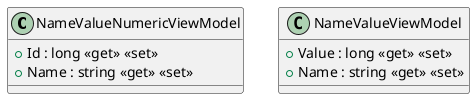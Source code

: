 @startuml
class NameValueNumericViewModel {
    + Id : long <<get>> <<set>>
    + Name : string <<get>> <<set>>
}
class NameValueViewModel {
    + Value : long <<get>> <<set>>
    + Name : string <<get>> <<set>>
}
@enduml
